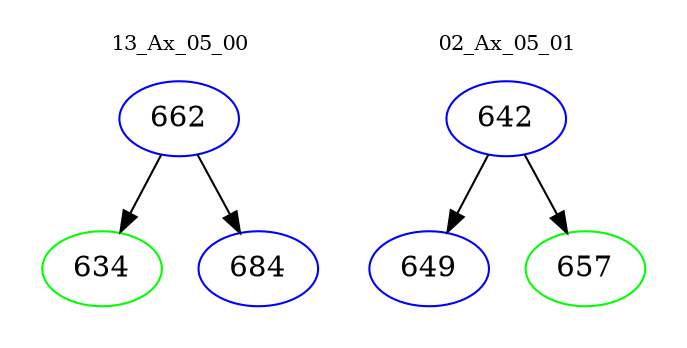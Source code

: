 digraph{
subgraph cluster_0 {
color = white
label = "13_Ax_05_00";
fontsize=10;
T0_662 [label="662", color="blue"]
T0_662 -> T0_634 [color="black"]
T0_634 [label="634", color="green"]
T0_662 -> T0_684 [color="black"]
T0_684 [label="684", color="blue"]
}
subgraph cluster_1 {
color = white
label = "02_Ax_05_01";
fontsize=10;
T1_642 [label="642", color="blue"]
T1_642 -> T1_649 [color="black"]
T1_649 [label="649", color="blue"]
T1_642 -> T1_657 [color="black"]
T1_657 [label="657", color="green"]
}
}
